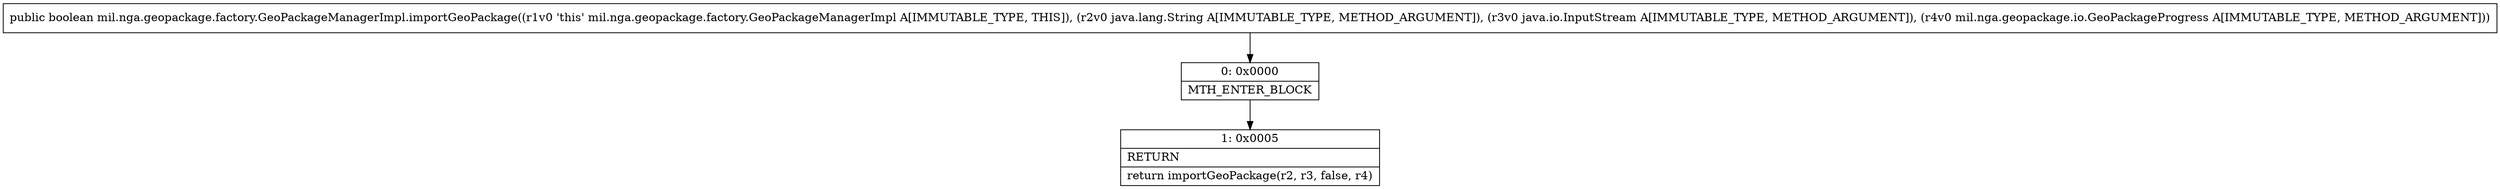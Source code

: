 digraph "CFG formil.nga.geopackage.factory.GeoPackageManagerImpl.importGeoPackage(Ljava\/lang\/String;Ljava\/io\/InputStream;Lmil\/nga\/geopackage\/io\/GeoPackageProgress;)Z" {
Node_0 [shape=record,label="{0\:\ 0x0000|MTH_ENTER_BLOCK\l}"];
Node_1 [shape=record,label="{1\:\ 0x0005|RETURN\l|return importGeoPackage(r2, r3, false, r4)\l}"];
MethodNode[shape=record,label="{public boolean mil.nga.geopackage.factory.GeoPackageManagerImpl.importGeoPackage((r1v0 'this' mil.nga.geopackage.factory.GeoPackageManagerImpl A[IMMUTABLE_TYPE, THIS]), (r2v0 java.lang.String A[IMMUTABLE_TYPE, METHOD_ARGUMENT]), (r3v0 java.io.InputStream A[IMMUTABLE_TYPE, METHOD_ARGUMENT]), (r4v0 mil.nga.geopackage.io.GeoPackageProgress A[IMMUTABLE_TYPE, METHOD_ARGUMENT])) }"];
MethodNode -> Node_0;
Node_0 -> Node_1;
}

